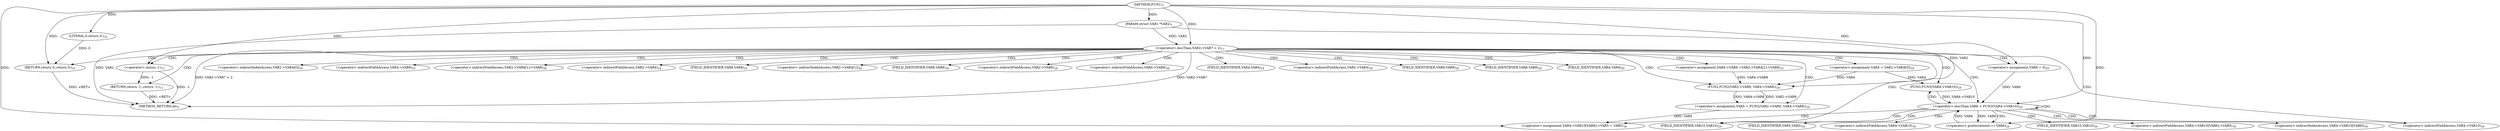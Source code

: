 digraph "FUN1" {  
"8" [label = <(METHOD,FUN1)<SUB>1</SUB>> ]
"75" [label = <(METHOD_RETURN,int)<SUB>1</SUB>> ]
"9" [label = <(PARAM,struct VAR1 *VAR2)<SUB>1</SUB>> ]
"24" [label = <(&lt;operator&gt;.assignment,VAR4 = VAR2-&gt;VAR4[0])<SUB>24</SUB>> ]
"31" [label = <(&lt;operator&gt;.assignment,VAR4-&gt;VAR8 =
				VAR2-&gt;VAR4[1]-&gt;VAR8)<SUB>25</SUB>> ]
"42" [label = <(&lt;operator&gt;.assignment,VAR5 = FUN2(VAR2-&gt;VAR9, VAR4-&gt;VAR8))<SUB>28</SUB>> ]
"73" [label = <(RETURN,return 0;,return 0;)<SUB>32</SUB>> ]
"15" [label = <(&lt;operator&gt;.lessThan,VAR2-&gt;VAR7 &lt; 2)<SUB>11</SUB>> ]
"56" [label = <(&lt;operator&gt;.lessThan,VAR6 &lt; FUN3(VAR4-&gt;VAR10))<SUB>29</SUB>> ]
"62" [label = <(&lt;operator&gt;.preIncrement,++VAR6)<SUB>29</SUB>> ]
"64" [label = <(&lt;operator&gt;.assignment,VAR4-&gt;VAR10[VAR6]-&gt;VAR5 = VAR5)<SUB>30</SUB>> ]
"74" [label = <(LITERAL,0,return 0;)<SUB>32</SUB>> ]
"21" [label = <(RETURN,return -1;,return -1;)<SUB>13</SUB>> ]
"44" [label = <(FUN2,FUN2(VAR2-&gt;VAR9, VAR4-&gt;VAR8))<SUB>28</SUB>> ]
"53" [label = <(&lt;operator&gt;.assignment,VAR6 = 0)<SUB>29</SUB>> ]
"22" [label = <(&lt;operator&gt;.minus,-1)<SUB>13</SUB>> ]
"58" [label = <(FUN3,FUN3(VAR4-&gt;VAR10))<SUB>29</SUB>> ]
"26" [label = <(&lt;operator&gt;.indirectIndexAccess,VAR2-&gt;VAR4[0])<SUB>24</SUB>> ]
"32" [label = <(&lt;operator&gt;.indirectFieldAccess,VAR4-&gt;VAR8)<SUB>25</SUB>> ]
"35" [label = <(&lt;operator&gt;.indirectFieldAccess,VAR2-&gt;VAR4[1]-&gt;VAR8)<SUB>26</SUB>> ]
"27" [label = <(&lt;operator&gt;.indirectFieldAccess,VAR2-&gt;VAR4)<SUB>24</SUB>> ]
"34" [label = <(FIELD_IDENTIFIER,VAR8,VAR8)<SUB>25</SUB>> ]
"36" [label = <(&lt;operator&gt;.indirectIndexAccess,VAR2-&gt;VAR4[1])<SUB>26</SUB>> ]
"41" [label = <(FIELD_IDENTIFIER,VAR8,VAR8)<SUB>26</SUB>> ]
"45" [label = <(&lt;operator&gt;.indirectFieldAccess,VAR2-&gt;VAR9)<SUB>28</SUB>> ]
"48" [label = <(&lt;operator&gt;.indirectFieldAccess,VAR4-&gt;VAR8)<SUB>28</SUB>> ]
"65" [label = <(&lt;operator&gt;.indirectFieldAccess,VAR4-&gt;VAR10[VAR6]-&gt;VAR5)<SUB>30</SUB>> ]
"29" [label = <(FIELD_IDENTIFIER,VAR4,VAR4)<SUB>24</SUB>> ]
"37" [label = <(&lt;operator&gt;.indirectFieldAccess,VAR2-&gt;VAR4)<SUB>26</SUB>> ]
"47" [label = <(FIELD_IDENTIFIER,VAR9,VAR9)<SUB>28</SUB>> ]
"50" [label = <(FIELD_IDENTIFIER,VAR8,VAR8)<SUB>28</SUB>> ]
"59" [label = <(&lt;operator&gt;.indirectFieldAccess,VAR4-&gt;VAR10)<SUB>29</SUB>> ]
"66" [label = <(&lt;operator&gt;.indirectIndexAccess,VAR4-&gt;VAR10[VAR6])<SUB>30</SUB>> ]
"71" [label = <(FIELD_IDENTIFIER,VAR5,VAR5)<SUB>30</SUB>> ]
"39" [label = <(FIELD_IDENTIFIER,VAR4,VAR4)<SUB>26</SUB>> ]
"61" [label = <(FIELD_IDENTIFIER,VAR10,VAR10)<SUB>29</SUB>> ]
"67" [label = <(&lt;operator&gt;.indirectFieldAccess,VAR4-&gt;VAR10)<SUB>30</SUB>> ]
"69" [label = <(FIELD_IDENTIFIER,VAR10,VAR10)<SUB>30</SUB>> ]
  "21" -> "75"  [ label = "DDG: &lt;RET&gt;"] 
  "73" -> "75"  [ label = "DDG: &lt;RET&gt;"] 
  "9" -> "75"  [ label = "DDG: VAR2"] 
  "15" -> "75"  [ label = "DDG: VAR2-&gt;VAR7"] 
  "15" -> "75"  [ label = "DDG: VAR2-&gt;VAR7 &lt; 2"] 
  "22" -> "75"  [ label = "DDG: -1"] 
  "8" -> "9"  [ label = "DDG: "] 
  "44" -> "42"  [ label = "DDG: VAR2-&gt;VAR9"] 
  "44" -> "42"  [ label = "DDG: VAR4-&gt;VAR8"] 
  "74" -> "73"  [ label = "DDG: 0"] 
  "8" -> "73"  [ label = "DDG: "] 
  "42" -> "64"  [ label = "DDG: VAR5"] 
  "8" -> "64"  [ label = "DDG: "] 
  "8" -> "74"  [ label = "DDG: "] 
  "9" -> "15"  [ label = "DDG: VAR2"] 
  "8" -> "15"  [ label = "DDG: "] 
  "22" -> "21"  [ label = "DDG: -1"] 
  "9" -> "44"  [ label = "DDG: VAR2"] 
  "24" -> "44"  [ label = "DDG: VAR4"] 
  "31" -> "44"  [ label = "DDG: VAR4-&gt;VAR8"] 
  "8" -> "53"  [ label = "DDG: "] 
  "53" -> "56"  [ label = "DDG: VAR6"] 
  "62" -> "56"  [ label = "DDG: VAR6"] 
  "8" -> "56"  [ label = "DDG: "] 
  "58" -> "56"  [ label = "DDG: VAR4-&gt;VAR10"] 
  "56" -> "62"  [ label = "DDG: VAR6"] 
  "8" -> "62"  [ label = "DDG: "] 
  "24" -> "58"  [ label = "DDG: VAR4"] 
  "8" -> "22"  [ label = "DDG: "] 
  "15" -> "47"  [ label = "CDG: "] 
  "15" -> "34"  [ label = "CDG: "] 
  "15" -> "21"  [ label = "CDG: "] 
  "15" -> "48"  [ label = "CDG: "] 
  "15" -> "32"  [ label = "CDG: "] 
  "15" -> "73"  [ label = "CDG: "] 
  "15" -> "26"  [ label = "CDG: "] 
  "15" -> "42"  [ label = "CDG: "] 
  "15" -> "37"  [ label = "CDG: "] 
  "15" -> "56"  [ label = "CDG: "] 
  "15" -> "22"  [ label = "CDG: "] 
  "15" -> "45"  [ label = "CDG: "] 
  "15" -> "27"  [ label = "CDG: "] 
  "15" -> "29"  [ label = "CDG: "] 
  "15" -> "50"  [ label = "CDG: "] 
  "15" -> "59"  [ label = "CDG: "] 
  "15" -> "44"  [ label = "CDG: "] 
  "15" -> "35"  [ label = "CDG: "] 
  "15" -> "24"  [ label = "CDG: "] 
  "15" -> "58"  [ label = "CDG: "] 
  "15" -> "61"  [ label = "CDG: "] 
  "15" -> "36"  [ label = "CDG: "] 
  "15" -> "53"  [ label = "CDG: "] 
  "15" -> "41"  [ label = "CDG: "] 
  "15" -> "39"  [ label = "CDG: "] 
  "15" -> "31"  [ label = "CDG: "] 
  "56" -> "64"  [ label = "CDG: "] 
  "56" -> "66"  [ label = "CDG: "] 
  "56" -> "56"  [ label = "CDG: "] 
  "56" -> "69"  [ label = "CDG: "] 
  "56" -> "67"  [ label = "CDG: "] 
  "56" -> "65"  [ label = "CDG: "] 
  "56" -> "59"  [ label = "CDG: "] 
  "56" -> "58"  [ label = "CDG: "] 
  "56" -> "61"  [ label = "CDG: "] 
  "56" -> "71"  [ label = "CDG: "] 
  "56" -> "62"  [ label = "CDG: "] 
}
